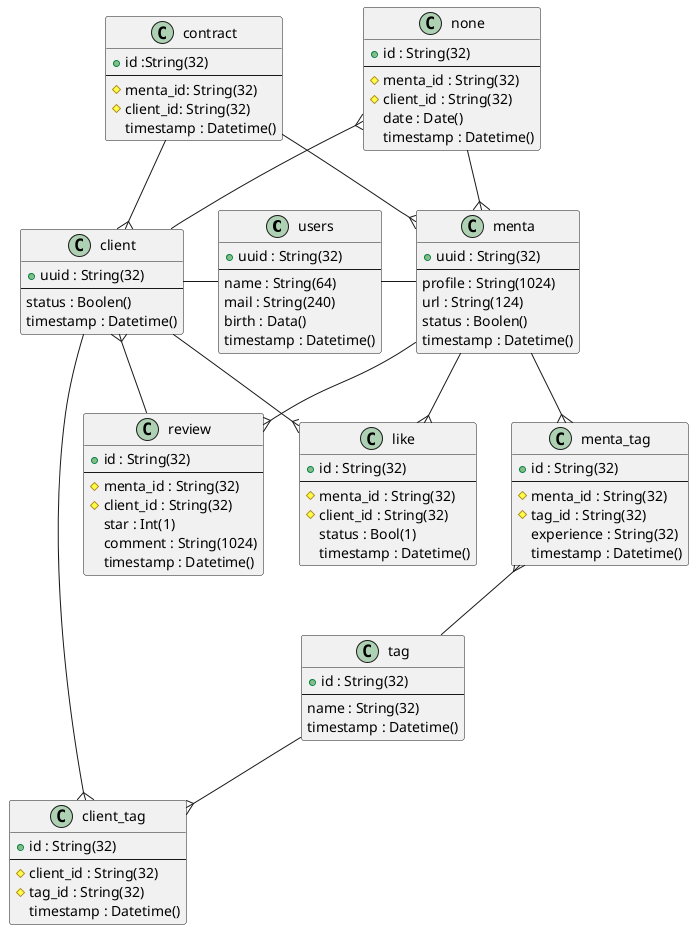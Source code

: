 @startuml ER

class users {
    + uuid : String(32)
    ---
    name : String(64)
    mail : String(240)
    birth : Data()
    timestamp : Datetime()
}
/'
    全ユーザー
    birth: 誕生日
'/

class client {
    + uuid : String(32)
    ---
    status : Boolen()
    timestamp : Datetime()
}
/'
    クライアント
    status: 有効状態
    false or true
'/

class menta {
    + uuid : String(32)
    ---
    profile : String(1024)
    url : String(124)
    status : Boolen()
    timestamp : Datetime()
}
/'
    メンター

    profile: ポートフォリオ
    url:  youtube url
    status: 有効状態
    
    終了条件をプロフィールに明示する
    完了せずに契約終了した場合返金処理
'/

class review {
    + id : String(32)
    ---
    # menta_id : String(32)
    # client_id : String(32)
    star : Int(1)
    comment : String(1024)
    timestamp : Datetime()
}

class tag {
    + id : String(32)
    ---
    name : String(32)
    timestamp : Datetime()
}
/'
    分野
'/

class client_tag {
    + id : String(32)
    ---
    # client_id : String(32)
    # tag_id : String(32)
    timestamp : Datetime()
}
/'
    clientとタグの関連付け
'/  

class menta_tag {
    + id : String(32)
    ---
    # menta_id : String(32)
    # tag_id : String(32)
    experience : String(32)
    timestamp : Datetime()
}

class like {
    ' 契約前
    + id : String(32)
    ---
    # menta_id : String(32)
    # client_id : String(32)
    status : Bool(1)
    timestamp : Datetime()
}
/'
    契約前
    menta_id: サービス提供者
    client_id: 依頼者
    status: 1で有効0で無効
'/

class contract {
    + id :String(32)
    ---
    # menta_id: String(32)
    # client_id: String(32)
    timestamp : Datetime()
}
/'
    契約済み
'/

class none {
    + id : String(32)
    ---
    # menta_id : String(32)
    # client_id : String(32)
    date : Date()
    timestamp : Datetime()
}
/'
    noneされた人
    一か月表示しない
'/

' class creditcard {
'     # client_id : String(32)
'     number : String(32)
'     name : String(128)
'     limit : String(16)
'     code : String(4)
' }

client - users
users - menta
client --{ like
menta --{ like
contract --{ client
contract --{ menta
none }-- client
none --{ menta
tag --{ client_tag
menta_tag }-- tag
client -{ client_tag
menta --{ menta_tag
client }-- review 
menta --{ review
' creditcard }-- client
@enduml